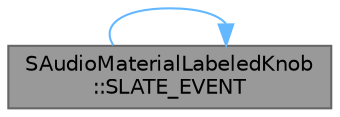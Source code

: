 digraph "SAudioMaterialLabeledKnob::SLATE_EVENT"
{
 // INTERACTIVE_SVG=YES
 // LATEX_PDF_SIZE
  bgcolor="transparent";
  edge [fontname=Helvetica,fontsize=10,labelfontname=Helvetica,labelfontsize=10];
  node [fontname=Helvetica,fontsize=10,shape=box,height=0.2,width=0.4];
  rankdir="LR";
  Node1 [id="Node000001",label="SAudioMaterialLabeledKnob\l::SLATE_EVENT",height=0.2,width=0.4,color="gray40", fillcolor="grey60", style="filled", fontcolor="black",tooltip="Called when the value is committed from label's text field."];
  Node1 -> Node1 [id="edge1_Node000001_Node000001",color="steelblue1",style="solid",tooltip=" "];
}
